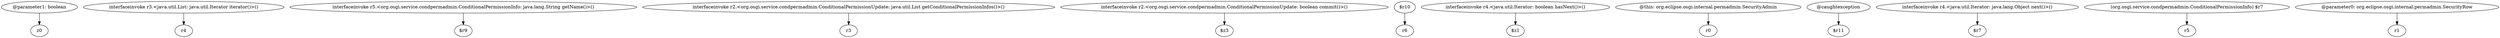 digraph g {
0[label="@parameter1: boolean"]
1[label="z0"]
0->1[label=""]
2[label="interfaceinvoke r3.<java.util.List: java.util.Iterator iterator()>()"]
3[label="r4"]
2->3[label=""]
4[label="interfaceinvoke r5.<org.osgi.service.condpermadmin.ConditionalPermissionInfo: java.lang.String getName()>()"]
5[label="$r9"]
4->5[label=""]
6[label="interfaceinvoke r2.<org.osgi.service.condpermadmin.ConditionalPermissionUpdate: java.util.List getConditionalPermissionInfos()>()"]
7[label="r3"]
6->7[label=""]
8[label="interfaceinvoke r2.<org.osgi.service.condpermadmin.ConditionalPermissionUpdate: boolean commit()>()"]
9[label="$z3"]
8->9[label=""]
10[label="$r10"]
11[label="r6"]
10->11[label=""]
12[label="interfaceinvoke r4.<java.util.Iterator: boolean hasNext()>()"]
13[label="$z1"]
12->13[label=""]
14[label="@this: org.eclipse.osgi.internal.permadmin.SecurityAdmin"]
15[label="r0"]
14->15[label=""]
16[label="@caughtexception"]
17[label="$r11"]
16->17[label=""]
18[label="interfaceinvoke r4.<java.util.Iterator: java.lang.Object next()>()"]
19[label="$r7"]
18->19[label=""]
20[label="(org.osgi.service.condpermadmin.ConditionalPermissionInfo) $r7"]
21[label="r5"]
20->21[label=""]
22[label="@parameter0: org.eclipse.osgi.internal.permadmin.SecurityRow"]
23[label="r1"]
22->23[label=""]
}